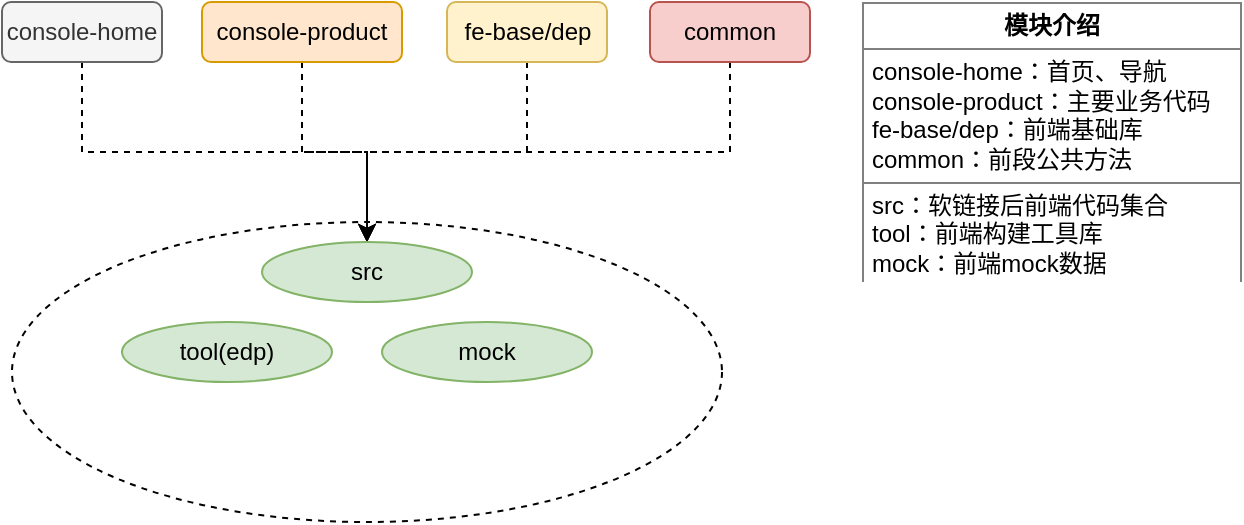 <mxfile version="14.2.9" type="github">
  <diagram id="AVRiDi35knpaCXJjXSPx" name="Page-1">
    <mxGraphModel dx="652" dy="423" grid="1" gridSize="10" guides="1" tooltips="1" connect="1" arrows="1" fold="1" page="1" pageScale="1" pageWidth="827" pageHeight="1169" math="0" shadow="0">
      <root>
        <mxCell id="0" />
        <mxCell id="1" parent="0" />
        <mxCell id="2n_67ckf5VPScklOxceB-27" style="edgeStyle=orthogonalEdgeStyle;rounded=0;orthogonalLoop=1;jettySize=auto;html=1;exitX=0.5;exitY=1;exitDx=0;exitDy=0;dashed=1;" edge="1" parent="1" source="2n_67ckf5VPScklOxceB-1" target="2n_67ckf5VPScklOxceB-8">
          <mxGeometry relative="1" as="geometry" />
        </mxCell>
        <mxCell id="2n_67ckf5VPScklOxceB-1" value="console-home" style="rounded=1;whiteSpace=wrap;html=1;fillColor=#f5f5f5;strokeColor=#666666;fontColor=#333333;" vertex="1" parent="1">
          <mxGeometry x="90" y="70" width="80" height="30" as="geometry" />
        </mxCell>
        <mxCell id="2n_67ckf5VPScklOxceB-28" style="edgeStyle=orthogonalEdgeStyle;rounded=0;orthogonalLoop=1;jettySize=auto;html=1;exitX=0.5;exitY=1;exitDx=0;exitDy=0;dashed=1;" edge="1" parent="1" source="2n_67ckf5VPScklOxceB-3" target="2n_67ckf5VPScklOxceB-8">
          <mxGeometry relative="1" as="geometry" />
        </mxCell>
        <mxCell id="2n_67ckf5VPScklOxceB-3" value="console-product" style="rounded=1;whiteSpace=wrap;html=1;fillColor=#ffe6cc;strokeColor=#d79b00;" vertex="1" parent="1">
          <mxGeometry x="190" y="70" width="100" height="30" as="geometry" />
        </mxCell>
        <mxCell id="2n_67ckf5VPScklOxceB-30" style="edgeStyle=orthogonalEdgeStyle;rounded=0;orthogonalLoop=1;jettySize=auto;html=1;exitX=0.5;exitY=1;exitDx=0;exitDy=0;entryX=0.5;entryY=0;entryDx=0;entryDy=0;dashed=1;" edge="1" parent="1" source="2n_67ckf5VPScklOxceB-5" target="2n_67ckf5VPScklOxceB-8">
          <mxGeometry relative="1" as="geometry" />
        </mxCell>
        <mxCell id="2n_67ckf5VPScklOxceB-5" value="fe-base/dep" style="rounded=1;whiteSpace=wrap;html=1;fillColor=#fff2cc;strokeColor=#d6b656;" vertex="1" parent="1">
          <mxGeometry x="312.5" y="70" width="80" height="30" as="geometry" />
        </mxCell>
        <mxCell id="2n_67ckf5VPScklOxceB-31" style="edgeStyle=orthogonalEdgeStyle;rounded=0;orthogonalLoop=1;jettySize=auto;html=1;exitX=0.5;exitY=1;exitDx=0;exitDy=0;entryX=0.5;entryY=0;entryDx=0;entryDy=0;dashed=1;" edge="1" parent="1" source="2n_67ckf5VPScklOxceB-6" target="2n_67ckf5VPScklOxceB-8">
          <mxGeometry relative="1" as="geometry" />
        </mxCell>
        <mxCell id="2n_67ckf5VPScklOxceB-6" value="common" style="rounded=1;whiteSpace=wrap;html=1;fillColor=#f8cecc;strokeColor=#b85450;" vertex="1" parent="1">
          <mxGeometry x="414" y="70" width="80" height="30" as="geometry" />
        </mxCell>
        <mxCell id="2n_67ckf5VPScklOxceB-8" value="src" style="ellipse;whiteSpace=wrap;html=1;fillColor=#d5e8d4;strokeColor=#82b366;" vertex="1" parent="1">
          <mxGeometry x="220" y="190" width="105" height="30" as="geometry" />
        </mxCell>
        <mxCell id="2n_67ckf5VPScklOxceB-14" value="" style="ellipse;whiteSpace=wrap;html=1;fillColor=none;dashed=1;" vertex="1" parent="1">
          <mxGeometry x="95" y="180" width="355" height="150" as="geometry" />
        </mxCell>
        <mxCell id="2n_67ckf5VPScklOxceB-22" value="tool(edp)" style="ellipse;whiteSpace=wrap;html=1;fillColor=#d5e8d4;strokeColor=#82b366;" vertex="1" parent="1">
          <mxGeometry x="150" y="230" width="105" height="30" as="geometry" />
        </mxCell>
        <mxCell id="2n_67ckf5VPScklOxceB-23" value="mock" style="ellipse;whiteSpace=wrap;html=1;fillColor=#d5e8d4;strokeColor=#82b366;" vertex="1" parent="1">
          <mxGeometry x="280" y="230" width="105" height="30" as="geometry" />
        </mxCell>
        <mxCell id="2n_67ckf5VPScklOxceB-26" value="&lt;table border=&quot;1&quot; width=&quot;100%&quot; cellpadding=&quot;4&quot; style=&quot;width: 100% ; height: 100% ; border-collapse: collapse&quot;&gt;&lt;tbody&gt;&lt;tr&gt;&lt;th align=&quot;center&quot;&gt;模块介绍&lt;/th&gt;&lt;/tr&gt;&lt;tr&gt;&lt;td&gt;console-home：首页、导航&lt;br&gt;console-product：主要业务代码&lt;br&gt;fe-base/dep：前端基础库&lt;br&gt;common：前段公共方法&lt;/td&gt;&lt;/tr&gt;&lt;tr&gt;&lt;td&gt;src：软链接后前端代码集合&lt;br&gt;tool：前端构建工具库&lt;br&gt;mock：前端mock数据&lt;/td&gt;&lt;/tr&gt;&lt;/tbody&gt;&lt;/table&gt;" style="text;html=1;strokeColor=none;fillColor=none;overflow=fill;dashed=1;" vertex="1" parent="1">
          <mxGeometry x="520" y="70" width="190" height="140" as="geometry" />
        </mxCell>
      </root>
    </mxGraphModel>
  </diagram>
</mxfile>
